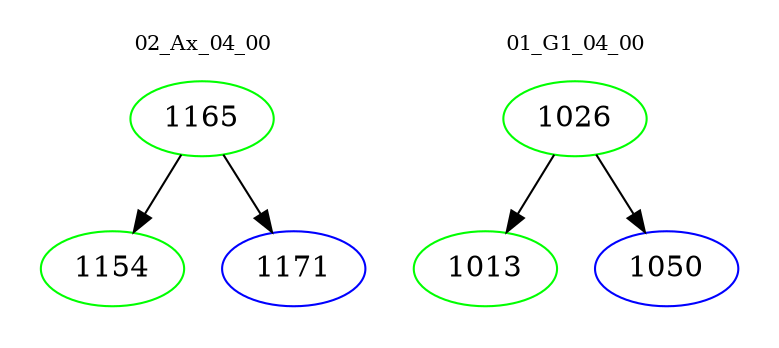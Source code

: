 digraph{
subgraph cluster_0 {
color = white
label = "02_Ax_04_00";
fontsize=10;
T0_1165 [label="1165", color="green"]
T0_1165 -> T0_1154 [color="black"]
T0_1154 [label="1154", color="green"]
T0_1165 -> T0_1171 [color="black"]
T0_1171 [label="1171", color="blue"]
}
subgraph cluster_1 {
color = white
label = "01_G1_04_00";
fontsize=10;
T1_1026 [label="1026", color="green"]
T1_1026 -> T1_1013 [color="black"]
T1_1013 [label="1013", color="green"]
T1_1026 -> T1_1050 [color="black"]
T1_1050 [label="1050", color="blue"]
}
}
